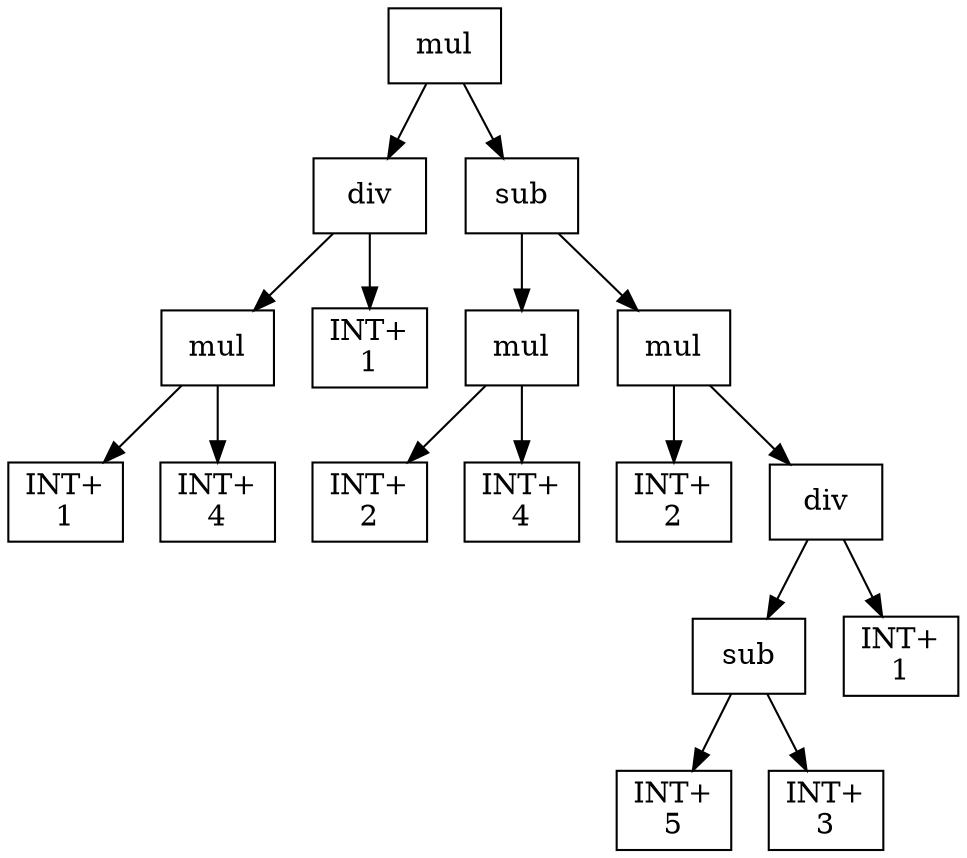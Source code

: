 digraph expr {
  node [shape=box];
  n1 [label="mul"];
  n2 [label="div"];
  n3 [label="mul"];
  n4 [label="INT+\n1"];
  n5 [label="INT+\n4"];
  n3 -> n4;
  n3 -> n5;
  n6 [label="INT+\n1"];
  n2 -> n3;
  n2 -> n6;
  n7 [label="sub"];
  n8 [label="mul"];
  n9 [label="INT+\n2"];
  n10 [label="INT+\n4"];
  n8 -> n9;
  n8 -> n10;
  n11 [label="mul"];
  n12 [label="INT+\n2"];
  n13 [label="div"];
  n14 [label="sub"];
  n15 [label="INT+\n5"];
  n16 [label="INT+\n3"];
  n14 -> n15;
  n14 -> n16;
  n17 [label="INT+\n1"];
  n13 -> n14;
  n13 -> n17;
  n11 -> n12;
  n11 -> n13;
  n7 -> n8;
  n7 -> n11;
  n1 -> n2;
  n1 -> n7;
}